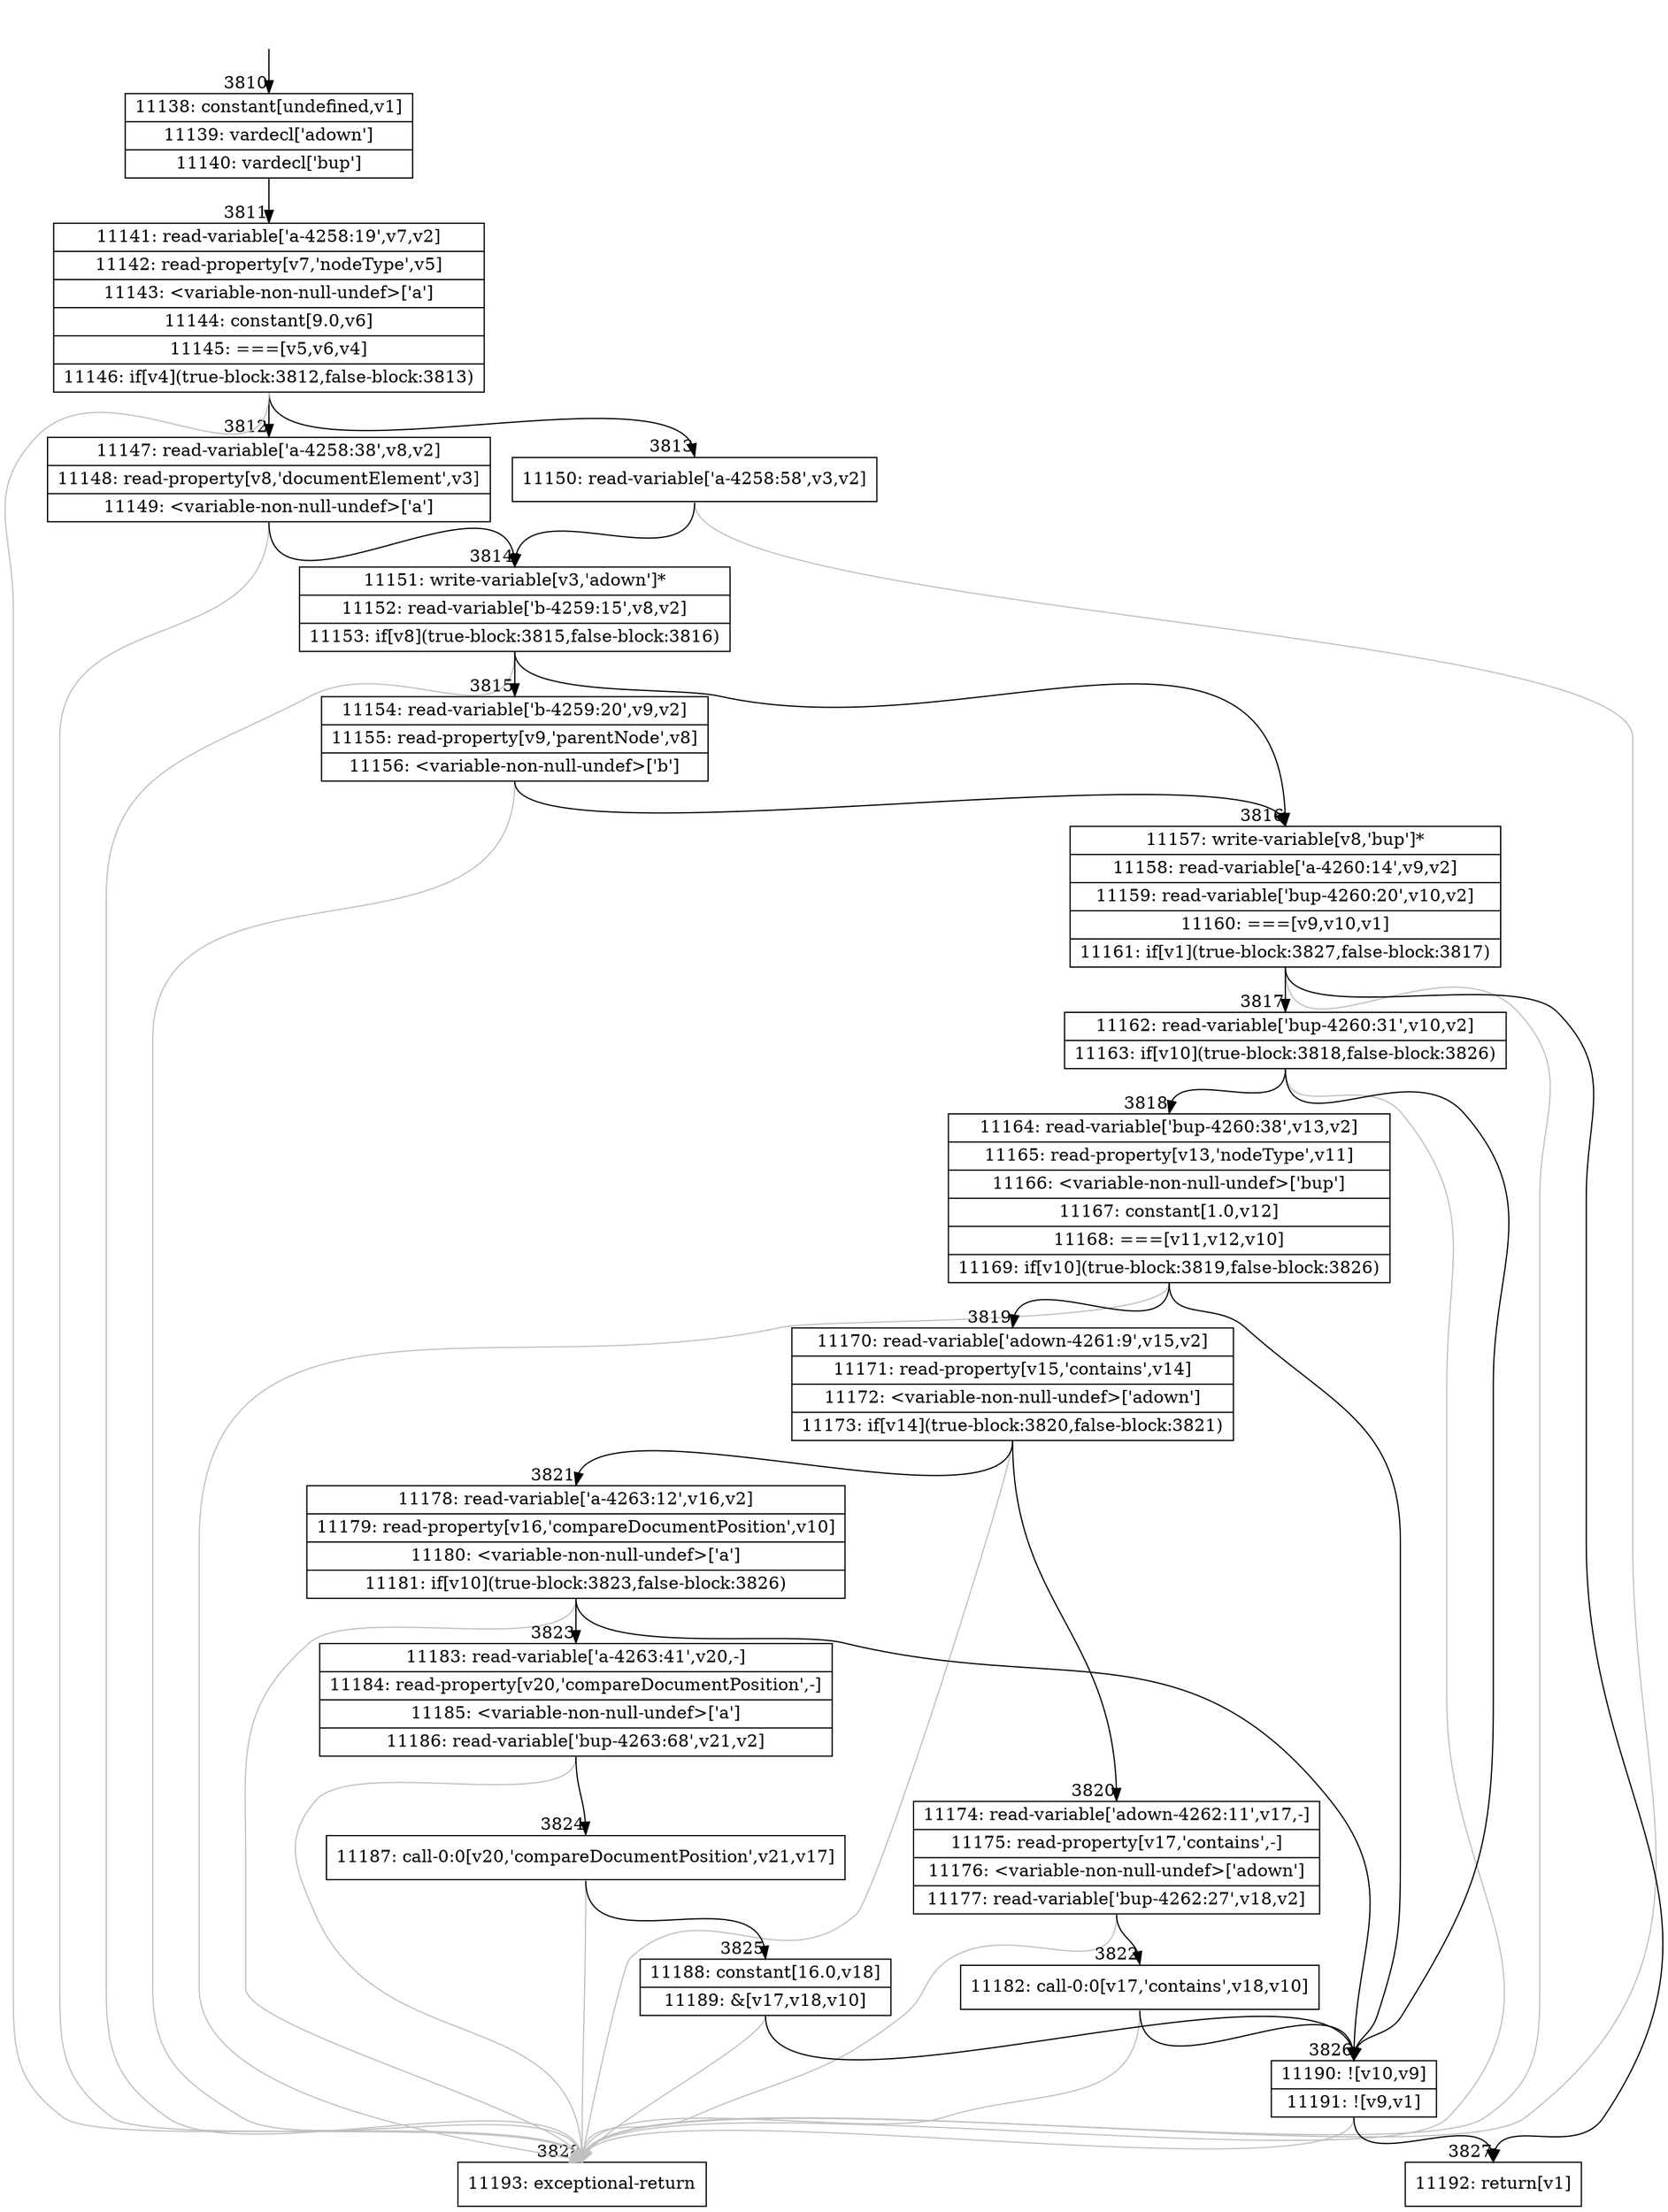 digraph {
rankdir="TD"
BB_entry254[shape=none,label=""];
BB_entry254 -> BB3810 [tailport=s, headport=n, headlabel="    3810"]
BB3810 [shape=record label="{11138: constant[undefined,v1]|11139: vardecl['adown']|11140: vardecl['bup']}" ] 
BB3810 -> BB3811 [tailport=s, headport=n, headlabel="      3811"]
BB3811 [shape=record label="{11141: read-variable['a-4258:19',v7,v2]|11142: read-property[v7,'nodeType',v5]|11143: \<variable-non-null-undef\>['a']|11144: constant[9.0,v6]|11145: ===[v5,v6,v4]|11146: if[v4](true-block:3812,false-block:3813)}" ] 
BB3811 -> BB3812 [tailport=s, headport=n, headlabel="      3812"]
BB3811 -> BB3813 [tailport=s, headport=n, headlabel="      3813"]
BB3811 -> BB3828 [tailport=s, headport=n, color=gray, headlabel="      3828"]
BB3812 [shape=record label="{11147: read-variable['a-4258:38',v8,v2]|11148: read-property[v8,'documentElement',v3]|11149: \<variable-non-null-undef\>['a']}" ] 
BB3812 -> BB3814 [tailport=s, headport=n, headlabel="      3814"]
BB3812 -> BB3828 [tailport=s, headport=n, color=gray]
BB3813 [shape=record label="{11150: read-variable['a-4258:58',v3,v2]}" ] 
BB3813 -> BB3814 [tailport=s, headport=n]
BB3813 -> BB3828 [tailport=s, headport=n, color=gray]
BB3814 [shape=record label="{11151: write-variable[v3,'adown']*|11152: read-variable['b-4259:15',v8,v2]|11153: if[v8](true-block:3815,false-block:3816)}" ] 
BB3814 -> BB3816 [tailport=s, headport=n, headlabel="      3816"]
BB3814 -> BB3815 [tailport=s, headport=n, headlabel="      3815"]
BB3814 -> BB3828 [tailport=s, headport=n, color=gray]
BB3815 [shape=record label="{11154: read-variable['b-4259:20',v9,v2]|11155: read-property[v9,'parentNode',v8]|11156: \<variable-non-null-undef\>['b']}" ] 
BB3815 -> BB3816 [tailport=s, headport=n]
BB3815 -> BB3828 [tailport=s, headport=n, color=gray]
BB3816 [shape=record label="{11157: write-variable[v8,'bup']*|11158: read-variable['a-4260:14',v9,v2]|11159: read-variable['bup-4260:20',v10,v2]|11160: ===[v9,v10,v1]|11161: if[v1](true-block:3827,false-block:3817)}" ] 
BB3816 -> BB3827 [tailport=s, headport=n, headlabel="      3827"]
BB3816 -> BB3817 [tailport=s, headport=n, headlabel="      3817"]
BB3816 -> BB3828 [tailport=s, headport=n, color=gray]
BB3817 [shape=record label="{11162: read-variable['bup-4260:31',v10,v2]|11163: if[v10](true-block:3818,false-block:3826)}" ] 
BB3817 -> BB3826 [tailport=s, headport=n, headlabel="      3826"]
BB3817 -> BB3818 [tailport=s, headport=n, headlabel="      3818"]
BB3817 -> BB3828 [tailport=s, headport=n, color=gray]
BB3818 [shape=record label="{11164: read-variable['bup-4260:38',v13,v2]|11165: read-property[v13,'nodeType',v11]|11166: \<variable-non-null-undef\>['bup']|11167: constant[1.0,v12]|11168: ===[v11,v12,v10]|11169: if[v10](true-block:3819,false-block:3826)}" ] 
BB3818 -> BB3826 [tailport=s, headport=n]
BB3818 -> BB3819 [tailport=s, headport=n, headlabel="      3819"]
BB3818 -> BB3828 [tailport=s, headport=n, color=gray]
BB3819 [shape=record label="{11170: read-variable['adown-4261:9',v15,v2]|11171: read-property[v15,'contains',v14]|11172: \<variable-non-null-undef\>['adown']|11173: if[v14](true-block:3820,false-block:3821)}" ] 
BB3819 -> BB3820 [tailport=s, headport=n, headlabel="      3820"]
BB3819 -> BB3821 [tailport=s, headport=n, headlabel="      3821"]
BB3819 -> BB3828 [tailport=s, headport=n, color=gray]
BB3820 [shape=record label="{11174: read-variable['adown-4262:11',v17,-]|11175: read-property[v17,'contains',-]|11176: \<variable-non-null-undef\>['adown']|11177: read-variable['bup-4262:27',v18,v2]}" ] 
BB3820 -> BB3822 [tailport=s, headport=n, headlabel="      3822"]
BB3820 -> BB3828 [tailport=s, headport=n, color=gray]
BB3821 [shape=record label="{11178: read-variable['a-4263:12',v16,v2]|11179: read-property[v16,'compareDocumentPosition',v10]|11180: \<variable-non-null-undef\>['a']|11181: if[v10](true-block:3823,false-block:3826)}" ] 
BB3821 -> BB3826 [tailport=s, headport=n]
BB3821 -> BB3823 [tailport=s, headport=n, headlabel="      3823"]
BB3821 -> BB3828 [tailport=s, headport=n, color=gray]
BB3822 [shape=record label="{11182: call-0:0[v17,'contains',v18,v10]}" ] 
BB3822 -> BB3826 [tailport=s, headport=n]
BB3822 -> BB3828 [tailport=s, headport=n, color=gray]
BB3823 [shape=record label="{11183: read-variable['a-4263:41',v20,-]|11184: read-property[v20,'compareDocumentPosition',-]|11185: \<variable-non-null-undef\>['a']|11186: read-variable['bup-4263:68',v21,v2]}" ] 
BB3823 -> BB3824 [tailport=s, headport=n, headlabel="      3824"]
BB3823 -> BB3828 [tailport=s, headport=n, color=gray]
BB3824 [shape=record label="{11187: call-0:0[v20,'compareDocumentPosition',v21,v17]}" ] 
BB3824 -> BB3825 [tailport=s, headport=n, headlabel="      3825"]
BB3824 -> BB3828 [tailport=s, headport=n, color=gray]
BB3825 [shape=record label="{11188: constant[16.0,v18]|11189: &[v17,v18,v10]}" ] 
BB3825 -> BB3826 [tailport=s, headport=n]
BB3825 -> BB3828 [tailport=s, headport=n, color=gray]
BB3826 [shape=record label="{11190: ![v10,v9]|11191: ![v9,v1]}" ] 
BB3826 -> BB3827 [tailport=s, headport=n]
BB3826 -> BB3828 [tailport=s, headport=n, color=gray]
BB3827 [shape=record label="{11192: return[v1]}" ] 
BB3828 [shape=record label="{11193: exceptional-return}" ] 
}
